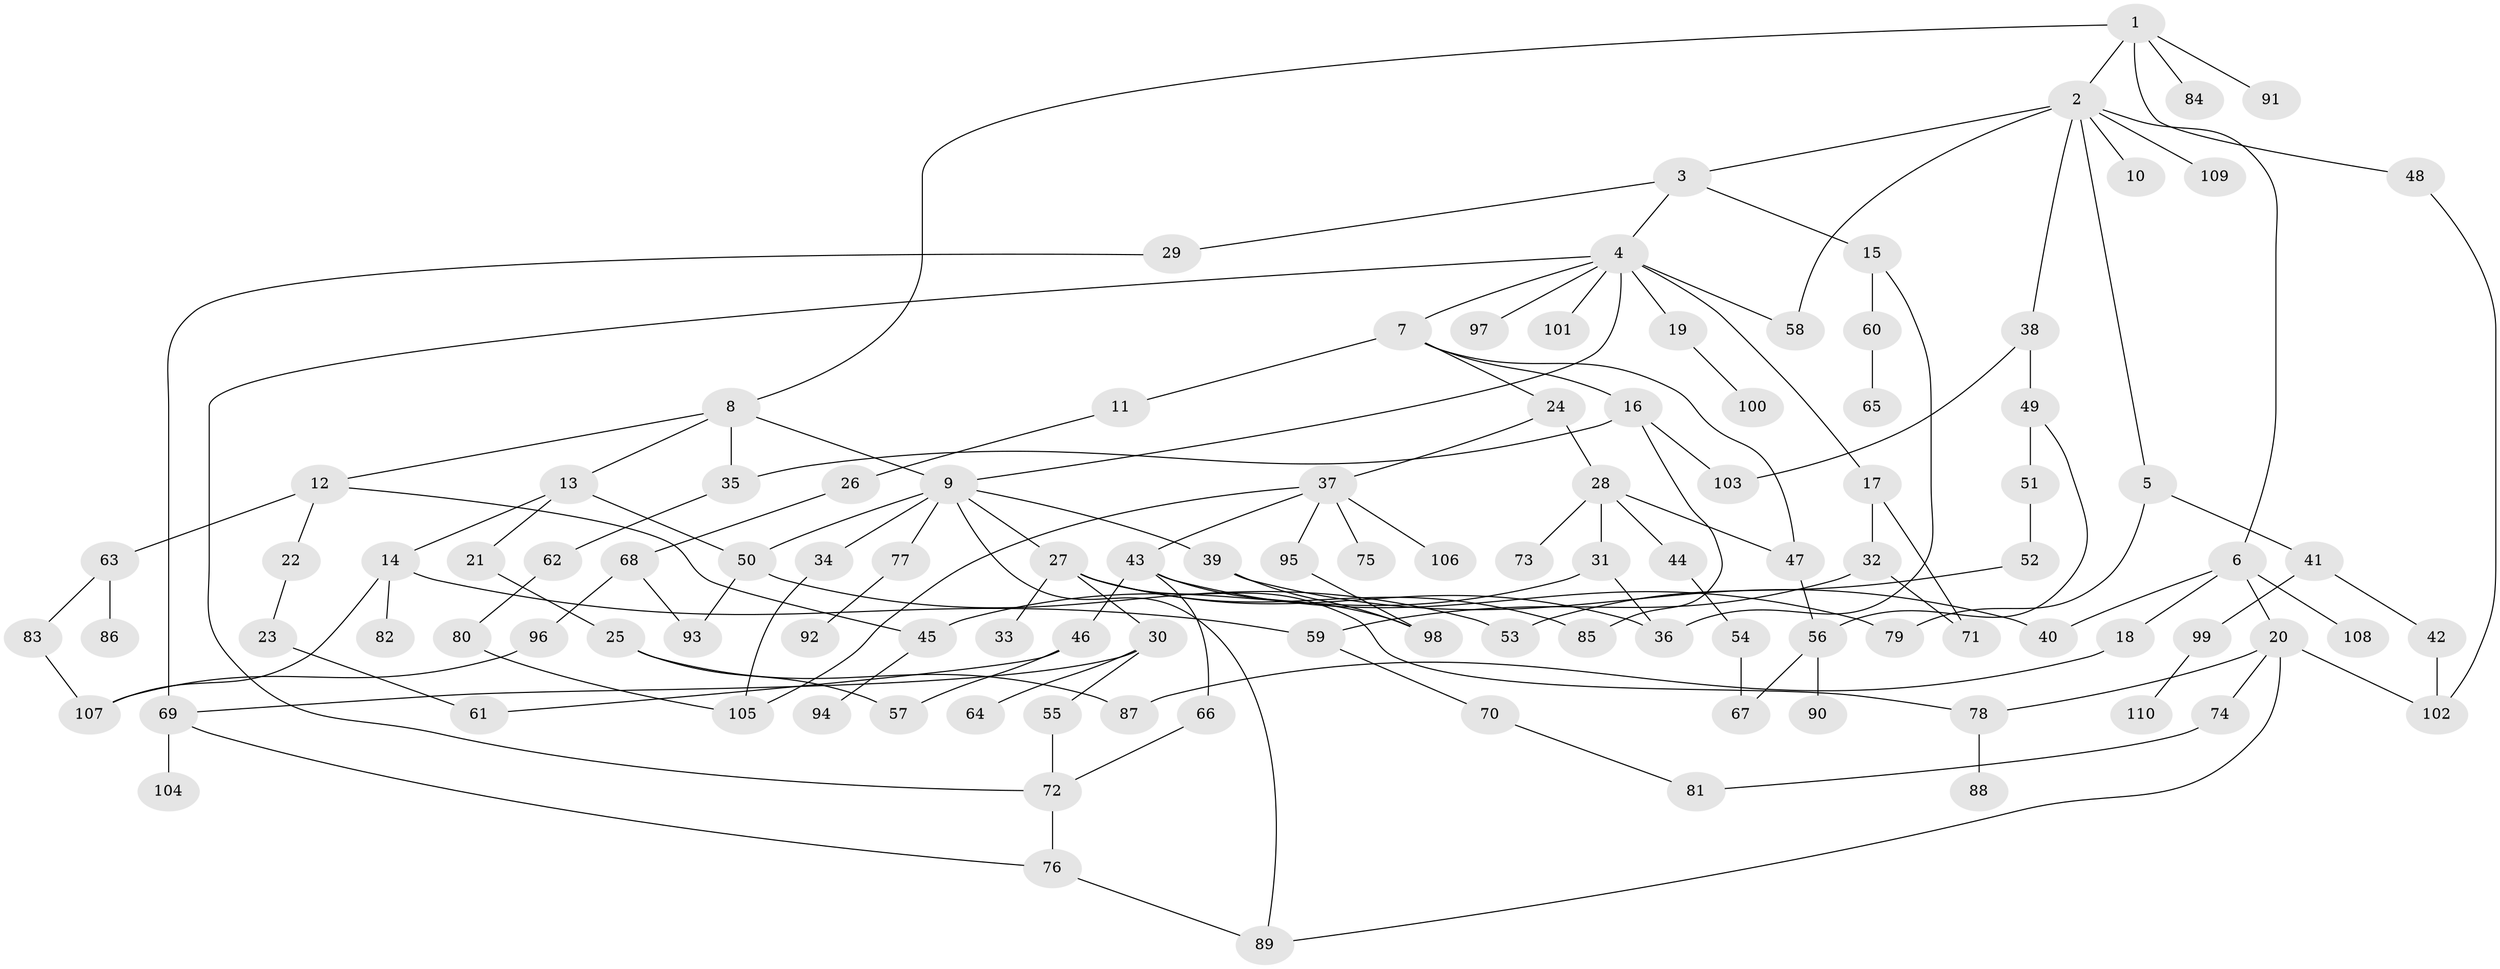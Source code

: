 // Generated by graph-tools (version 1.1) at 2025/34/03/09/25 02:34:19]
// undirected, 110 vertices, 146 edges
graph export_dot {
graph [start="1"]
  node [color=gray90,style=filled];
  1;
  2;
  3;
  4;
  5;
  6;
  7;
  8;
  9;
  10;
  11;
  12;
  13;
  14;
  15;
  16;
  17;
  18;
  19;
  20;
  21;
  22;
  23;
  24;
  25;
  26;
  27;
  28;
  29;
  30;
  31;
  32;
  33;
  34;
  35;
  36;
  37;
  38;
  39;
  40;
  41;
  42;
  43;
  44;
  45;
  46;
  47;
  48;
  49;
  50;
  51;
  52;
  53;
  54;
  55;
  56;
  57;
  58;
  59;
  60;
  61;
  62;
  63;
  64;
  65;
  66;
  67;
  68;
  69;
  70;
  71;
  72;
  73;
  74;
  75;
  76;
  77;
  78;
  79;
  80;
  81;
  82;
  83;
  84;
  85;
  86;
  87;
  88;
  89;
  90;
  91;
  92;
  93;
  94;
  95;
  96;
  97;
  98;
  99;
  100;
  101;
  102;
  103;
  104;
  105;
  106;
  107;
  108;
  109;
  110;
  1 -- 2;
  1 -- 8;
  1 -- 48;
  1 -- 84;
  1 -- 91;
  2 -- 3;
  2 -- 5;
  2 -- 6;
  2 -- 10;
  2 -- 38;
  2 -- 109;
  2 -- 58;
  3 -- 4;
  3 -- 15;
  3 -- 29;
  4 -- 7;
  4 -- 9;
  4 -- 17;
  4 -- 19;
  4 -- 58;
  4 -- 72;
  4 -- 97;
  4 -- 101;
  5 -- 41;
  5 -- 79;
  6 -- 18;
  6 -- 20;
  6 -- 108;
  6 -- 40;
  7 -- 11;
  7 -- 16;
  7 -- 24;
  7 -- 47;
  8 -- 12;
  8 -- 13;
  8 -- 9;
  8 -- 35;
  9 -- 27;
  9 -- 34;
  9 -- 39;
  9 -- 50;
  9 -- 77;
  9 -- 89;
  11 -- 26;
  12 -- 22;
  12 -- 45;
  12 -- 63;
  13 -- 14;
  13 -- 21;
  13 -- 50;
  14 -- 59;
  14 -- 82;
  14 -- 107;
  15 -- 60;
  15 -- 36;
  16 -- 35;
  16 -- 85;
  16 -- 103;
  17 -- 32;
  17 -- 71;
  18 -- 87;
  19 -- 100;
  20 -- 74;
  20 -- 89;
  20 -- 102;
  20 -- 78;
  21 -- 25;
  22 -- 23;
  23 -- 61;
  24 -- 28;
  24 -- 37;
  25 -- 87;
  25 -- 57;
  26 -- 68;
  27 -- 30;
  27 -- 33;
  27 -- 78;
  27 -- 85;
  27 -- 36;
  28 -- 31;
  28 -- 44;
  28 -- 47;
  28 -- 73;
  29 -- 69;
  30 -- 55;
  30 -- 64;
  30 -- 69;
  31 -- 36;
  31 -- 45;
  32 -- 71;
  32 -- 59;
  34 -- 105;
  35 -- 62;
  37 -- 43;
  37 -- 75;
  37 -- 95;
  37 -- 106;
  37 -- 105;
  38 -- 49;
  38 -- 103;
  39 -- 40;
  39 -- 98;
  41 -- 42;
  41 -- 99;
  42 -- 102;
  43 -- 46;
  43 -- 66;
  43 -- 98;
  43 -- 79;
  44 -- 54;
  45 -- 94;
  46 -- 57;
  46 -- 61;
  47 -- 56;
  48 -- 102;
  49 -- 51;
  49 -- 56;
  50 -- 53;
  50 -- 93;
  51 -- 52;
  52 -- 53;
  54 -- 67;
  55 -- 72;
  56 -- 67;
  56 -- 90;
  59 -- 70;
  60 -- 65;
  62 -- 80;
  63 -- 83;
  63 -- 86;
  66 -- 72;
  68 -- 93;
  68 -- 96;
  69 -- 76;
  69 -- 104;
  70 -- 81;
  72 -- 76;
  74 -- 81;
  76 -- 89;
  77 -- 92;
  78 -- 88;
  80 -- 105;
  83 -- 107;
  95 -- 98;
  96 -- 107;
  99 -- 110;
}
